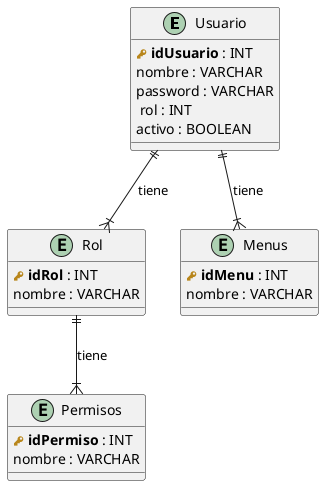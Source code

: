 @startuml
!define primary_key(x) <b><color:#b8861b><&key></color> x</b>
!define foreign_key(x) <color:#aaaaaa><&foreign></color> x

entity "Usuario" {
    primary_key(idUsuario) : INT
    nombre : VARCHAR
    password : VARCHAR
    foreign_key(rol) : INT
    activo : BOOLEAN
}

entity "Rol" {
    primary_key(idRol) : INT
    nombre : VARCHAR
}

entity "Permisos" {
    primary_key(idPermiso) : INT
    nombre : VARCHAR
}

entity "Menus" {
    primary_key(idMenu) : INT
    nombre : VARCHAR
}


Usuario ||--|{ Rol : "tiene"

Rol ||--|{ Permisos : "tiene"

Usuario ||--|{ Menus : "tiene"
@enduml